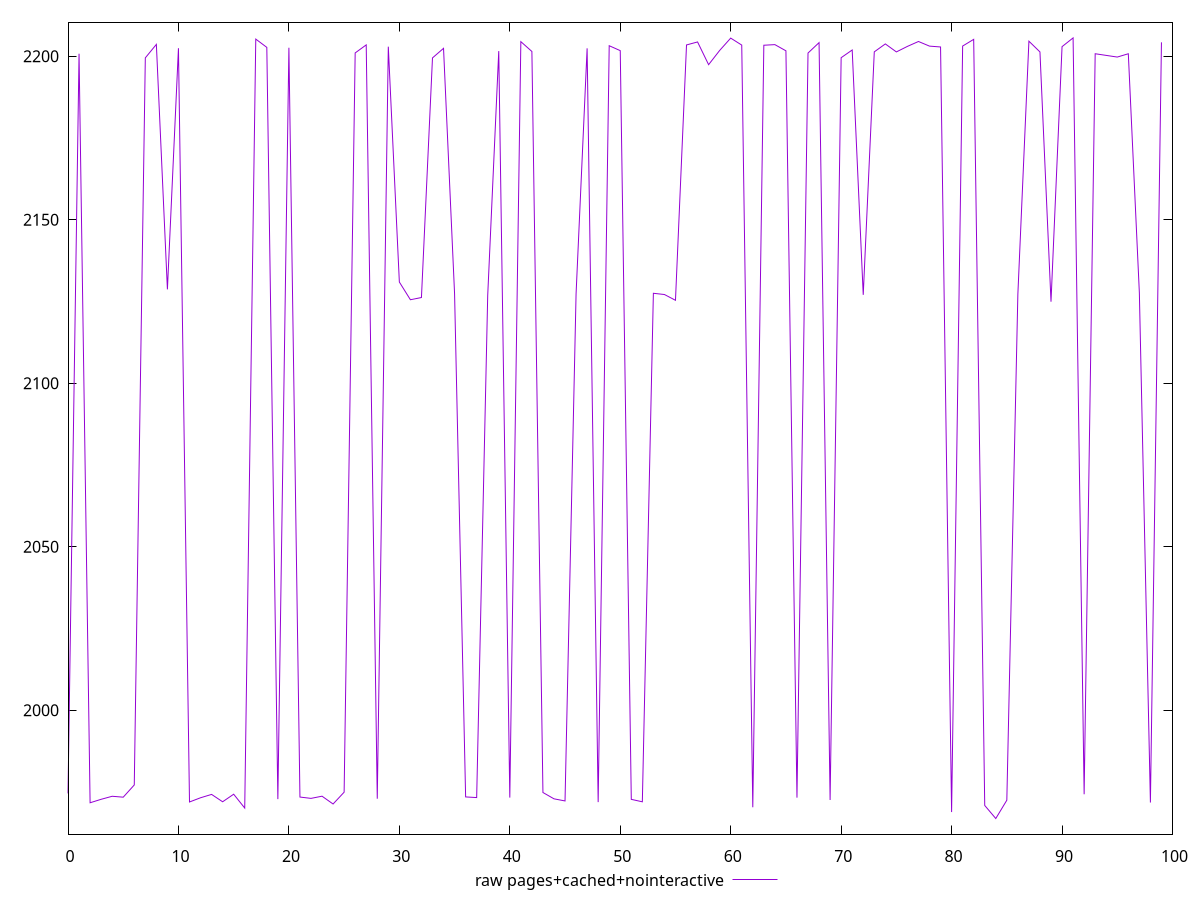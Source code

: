 $_rawPagesCachedNointeractive <<EOF
1974.6051
2200.74625
1971.7422000000001
1972.8031
1973.7300999999998
1973.454
1977.1889999999996
2199.4824000000003
2203.5998
2128.7092
2202.4389499999997
1971.9841000000001
1973.2727
1974.3001999999997
1972.0496000000003
1974.3577
1970.13
2205.2229
2202.6888000000004
1972.8571999999997
2202.5785
1973.4937999999997
1973.086
1973.7536
1971.3663000000001
1974.9792
2200.99045
2203.4469
1972.9756999999993
2202.89635
2130.9451
2125.5368
2126.2151
2199.4704
2202.39375
2127.3212000000003
1973.5333999999998
1973.3292000000006
2126.8453
2201.5597
1973.3215
2204.4427
2201.43555
1974.8847000000003
1972.9503000000004
1972.3026000000002
2127.3189
2202.4001000000003
1971.9382
2203.1937
2201.69135
1972.7870000000003
1972.0400000000002
2127.5085999999997
2127.1321
2125.3643
2203.4324
2204.3467
2197.4019500000004
2201.7452500000004
2205.52275
2203.389
1970.3745000000004
2203.3445
2203.52785
2201.6381499999998
1973.2966000000001
2200.9541499999996
2204.1407
1972.5939999999996
2199.5329499999993
2201.88715
2127.0233999999996
2201.3181999999997
2203.7442
2201.301
2202.9892499999996
2204.4882
2203.07225
2202.8123499999997
1968.9121
2203.0919999999996
2205.13945
1970.9222999999997
1966.9283
1972.5249000000003
2127.231
2204.5825000000004
2201.2958
2124.9343000000003
2202.9109000000003
2205.583
1974.3545999999997
2200.74245
2200.2352
2199.72925
2200.7378000000003
2127.6543
1971.8205
2204.2253500000006
EOF
set key outside below
set terminal pngcairo
set output "report_00006_2020-11-02T20-21-41.718Z/first-contentful-paint/pages+cached+nointeractive//raw.png"
set yrange [1962.1552060000001:2210.356094]
plot $_rawPagesCachedNointeractive title "raw pages+cached+nointeractive" with line ,